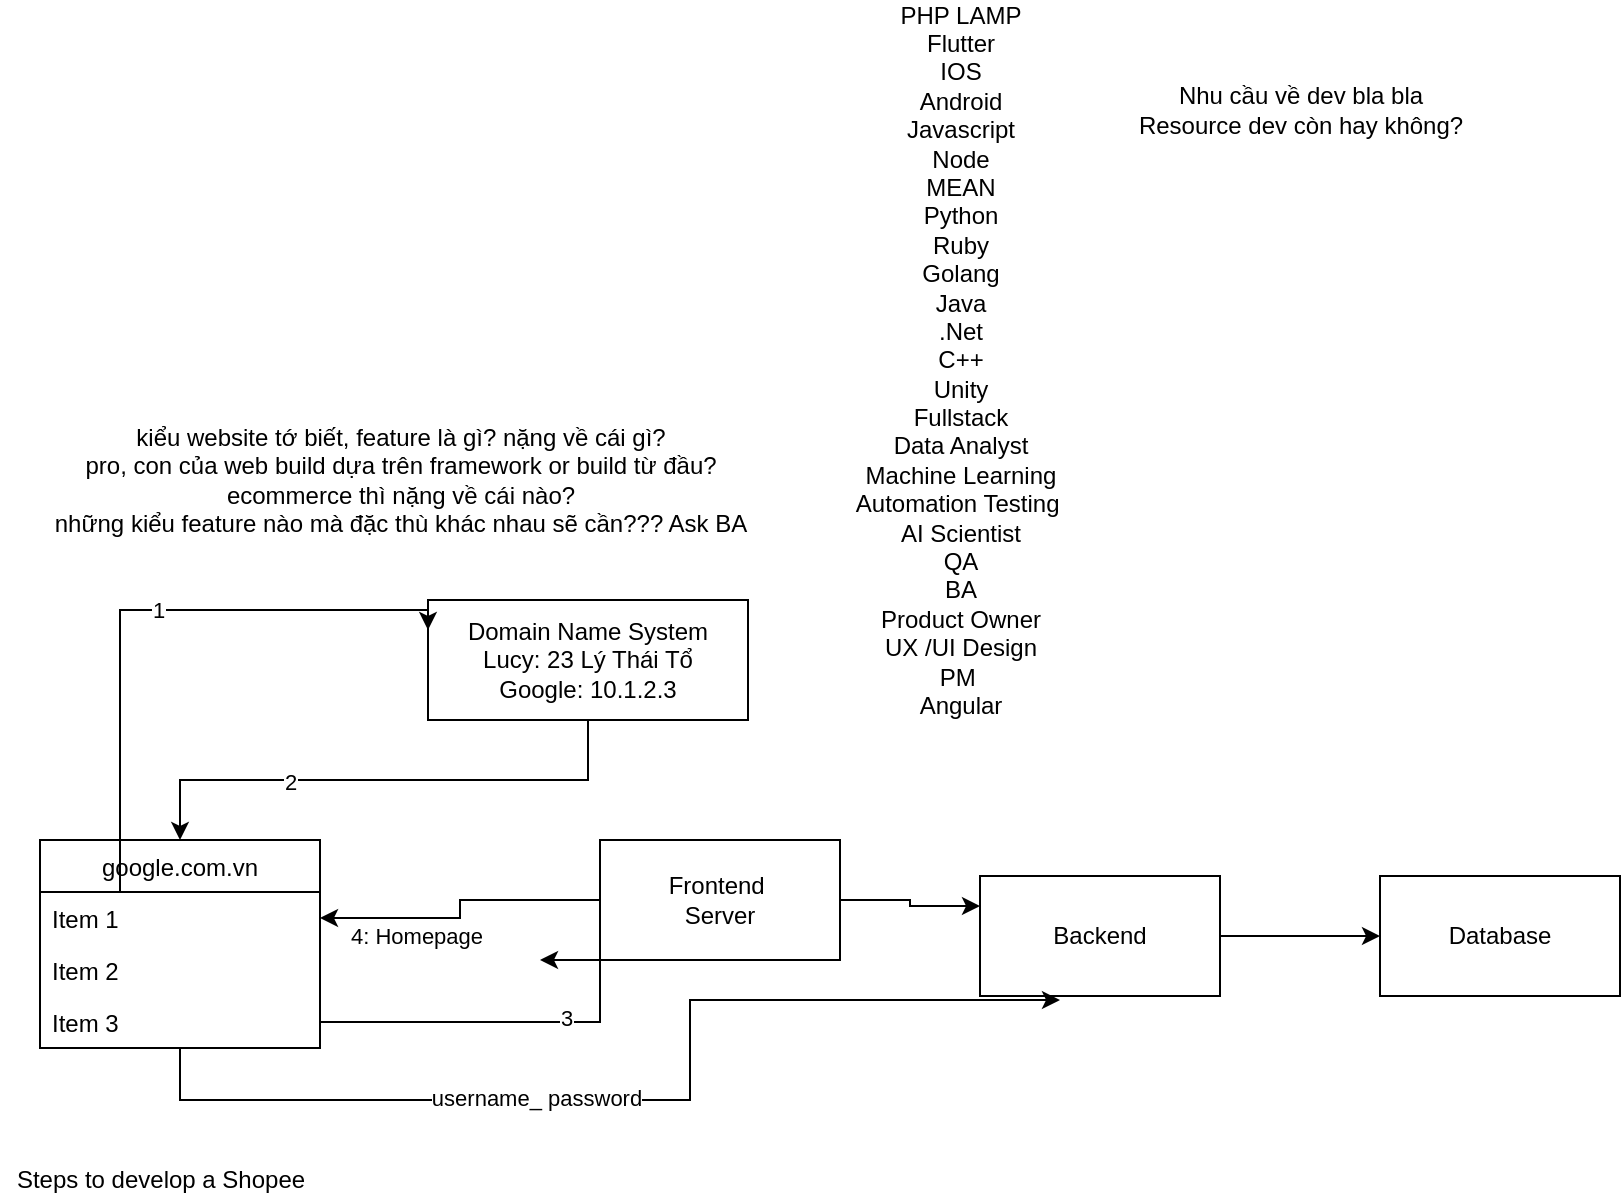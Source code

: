 <mxfile version="14.6.11" type="github">
  <diagram id="7iMw0hYmV0MJd6Qoye5y" name="Page-1">
    <mxGraphModel dx="788" dy="1681" grid="1" gridSize="10" guides="1" tooltips="1" connect="1" arrows="1" fold="1" page="1" pageScale="1" pageWidth="827" pageHeight="1169" math="0" shadow="0">
      <root>
        <mxCell id="0" />
        <mxCell id="1" parent="0" />
        <mxCell id="0C-DFv6Ld-CoctSqXfZt-2" value="google.com.vn" style="swimlane;fontStyle=0;childLayout=stackLayout;horizontal=1;startSize=26;fillColor=none;horizontalStack=0;resizeParent=1;resizeParentMax=0;resizeLast=0;collapsible=1;marginBottom=0;" vertex="1" parent="1">
          <mxGeometry x="60" y="220" width="140" height="104" as="geometry" />
        </mxCell>
        <mxCell id="0C-DFv6Ld-CoctSqXfZt-3" value="Item 1" style="text;strokeColor=none;fillColor=none;align=left;verticalAlign=top;spacingLeft=4;spacingRight=4;overflow=hidden;rotatable=0;points=[[0,0.5],[1,0.5]];portConstraint=eastwest;" vertex="1" parent="0C-DFv6Ld-CoctSqXfZt-2">
          <mxGeometry y="26" width="140" height="26" as="geometry" />
        </mxCell>
        <mxCell id="0C-DFv6Ld-CoctSqXfZt-4" value="Item 2" style="text;strokeColor=none;fillColor=none;align=left;verticalAlign=top;spacingLeft=4;spacingRight=4;overflow=hidden;rotatable=0;points=[[0,0.5],[1,0.5]];portConstraint=eastwest;" vertex="1" parent="0C-DFv6Ld-CoctSqXfZt-2">
          <mxGeometry y="52" width="140" height="26" as="geometry" />
        </mxCell>
        <mxCell id="0C-DFv6Ld-CoctSqXfZt-5" value="Item 3" style="text;strokeColor=none;fillColor=none;align=left;verticalAlign=top;spacingLeft=4;spacingRight=4;overflow=hidden;rotatable=0;points=[[0,0.5],[1,0.5]];portConstraint=eastwest;" vertex="1" parent="0C-DFv6Ld-CoctSqXfZt-2">
          <mxGeometry y="78" width="140" height="26" as="geometry" />
        </mxCell>
        <mxCell id="0C-DFv6Ld-CoctSqXfZt-18" style="edgeStyle=orthogonalEdgeStyle;rounded=0;orthogonalLoop=1;jettySize=auto;html=1;" edge="1" parent="1" source="0C-DFv6Ld-CoctSqXfZt-6" target="0C-DFv6Ld-CoctSqXfZt-3">
          <mxGeometry relative="1" as="geometry" />
        </mxCell>
        <mxCell id="0C-DFv6Ld-CoctSqXfZt-19" value="4: Homepage" style="edgeLabel;html=1;align=center;verticalAlign=middle;resizable=0;points=[];" vertex="1" connectable="0" parent="0C-DFv6Ld-CoctSqXfZt-18">
          <mxGeometry x="0.271" y="-2" relative="1" as="geometry">
            <mxPoint x="-7" y="11" as="offset" />
          </mxGeometry>
        </mxCell>
        <mxCell id="0C-DFv6Ld-CoctSqXfZt-24" style="edgeStyle=orthogonalEdgeStyle;rounded=0;orthogonalLoop=1;jettySize=auto;html=1;entryX=0;entryY=0.25;entryDx=0;entryDy=0;" edge="1" parent="1" source="0C-DFv6Ld-CoctSqXfZt-6" target="0C-DFv6Ld-CoctSqXfZt-7">
          <mxGeometry relative="1" as="geometry" />
        </mxCell>
        <mxCell id="0C-DFv6Ld-CoctSqXfZt-6" value="Frontend&amp;nbsp;&lt;br&gt;&amp;nbsp;Server&amp;nbsp;" style="rounded=0;whiteSpace=wrap;html=1;" vertex="1" parent="1">
          <mxGeometry x="340" y="220" width="120" height="60" as="geometry" />
        </mxCell>
        <mxCell id="0C-DFv6Ld-CoctSqXfZt-23" style="edgeStyle=orthogonalEdgeStyle;rounded=0;orthogonalLoop=1;jettySize=auto;html=1;entryX=0;entryY=0.5;entryDx=0;entryDy=0;" edge="1" parent="1" source="0C-DFv6Ld-CoctSqXfZt-7" target="0C-DFv6Ld-CoctSqXfZt-8">
          <mxGeometry relative="1" as="geometry" />
        </mxCell>
        <mxCell id="0C-DFv6Ld-CoctSqXfZt-7" value="Backend" style="rounded=0;whiteSpace=wrap;html=1;" vertex="1" parent="1">
          <mxGeometry x="530" y="238" width="120" height="60" as="geometry" />
        </mxCell>
        <mxCell id="0C-DFv6Ld-CoctSqXfZt-8" value="Database" style="rounded=0;whiteSpace=wrap;html=1;" vertex="1" parent="1">
          <mxGeometry x="730" y="238" width="120" height="60" as="geometry" />
        </mxCell>
        <mxCell id="0C-DFv6Ld-CoctSqXfZt-9" value="kiểu website tớ biết, feature là gì? nặng về cái gì?&lt;br&gt;pro, con của web build dựa trên framework or build từ đầu?&lt;br&gt;ecommerce thì nặng về cái nào?&lt;br&gt;những kiểu feature nào mà đặc thù khác nhau sẽ cần??? Ask BA" style="text;html=1;align=center;verticalAlign=middle;resizable=0;points=[];autosize=1;strokeColor=none;" vertex="1" parent="1">
          <mxGeometry x="60" y="10" width="360" height="60" as="geometry" />
        </mxCell>
        <mxCell id="0C-DFv6Ld-CoctSqXfZt-10" value="Steps to develop a Shopee" style="text;html=1;align=center;verticalAlign=middle;resizable=0;points=[];autosize=1;strokeColor=none;" vertex="1" parent="1">
          <mxGeometry x="40" y="380" width="160" height="20" as="geometry" />
        </mxCell>
        <mxCell id="0C-DFv6Ld-CoctSqXfZt-14" style="edgeStyle=orthogonalEdgeStyle;rounded=0;orthogonalLoop=1;jettySize=auto;html=1;exitX=0.5;exitY=1;exitDx=0;exitDy=0;" edge="1" parent="1" source="0C-DFv6Ld-CoctSqXfZt-11" target="0C-DFv6Ld-CoctSqXfZt-2">
          <mxGeometry relative="1" as="geometry" />
        </mxCell>
        <mxCell id="0C-DFv6Ld-CoctSqXfZt-15" value="2" style="edgeLabel;html=1;align=center;verticalAlign=middle;resizable=0;points=[];" vertex="1" connectable="0" parent="0C-DFv6Ld-CoctSqXfZt-14">
          <mxGeometry x="0.356" relative="1" as="geometry">
            <mxPoint y="1" as="offset" />
          </mxGeometry>
        </mxCell>
        <mxCell id="0C-DFv6Ld-CoctSqXfZt-11" value="Domain Name System&lt;br&gt;Lucy: 23 Lý Thái Tổ&lt;br&gt;Google: 10.1.2.3" style="rounded=0;whiteSpace=wrap;html=1;" vertex="1" parent="1">
          <mxGeometry x="254" y="100" width="160" height="60" as="geometry" />
        </mxCell>
        <mxCell id="0C-DFv6Ld-CoctSqXfZt-12" style="edgeStyle=orthogonalEdgeStyle;rounded=0;orthogonalLoop=1;jettySize=auto;html=1;entryX=0;entryY=0.25;entryDx=0;entryDy=0;" edge="1" parent="1" source="0C-DFv6Ld-CoctSqXfZt-3" target="0C-DFv6Ld-CoctSqXfZt-11">
          <mxGeometry relative="1" as="geometry">
            <Array as="points">
              <mxPoint x="100" y="105" />
            </Array>
          </mxGeometry>
        </mxCell>
        <mxCell id="0C-DFv6Ld-CoctSqXfZt-13" value="1" style="edgeLabel;html=1;align=center;verticalAlign=middle;resizable=0;points=[];" vertex="1" connectable="0" parent="0C-DFv6Ld-CoctSqXfZt-12">
          <mxGeometry x="0.047" relative="1" as="geometry">
            <mxPoint as="offset" />
          </mxGeometry>
        </mxCell>
        <mxCell id="0C-DFv6Ld-CoctSqXfZt-16" style="edgeStyle=orthogonalEdgeStyle;rounded=0;orthogonalLoop=1;jettySize=auto;html=1;" edge="1" parent="1" source="0C-DFv6Ld-CoctSqXfZt-5">
          <mxGeometry relative="1" as="geometry">
            <mxPoint x="310" y="280" as="targetPoint" />
            <Array as="points">
              <mxPoint x="340" y="311" />
              <mxPoint x="340" y="280" />
            </Array>
          </mxGeometry>
        </mxCell>
        <mxCell id="0C-DFv6Ld-CoctSqXfZt-17" value="3" style="edgeLabel;html=1;align=center;verticalAlign=middle;resizable=0;points=[];" vertex="1" connectable="0" parent="0C-DFv6Ld-CoctSqXfZt-16">
          <mxGeometry x="0.219" y="2" relative="1" as="geometry">
            <mxPoint as="offset" />
          </mxGeometry>
        </mxCell>
        <mxCell id="0C-DFv6Ld-CoctSqXfZt-21" style="edgeStyle=orthogonalEdgeStyle;rounded=0;orthogonalLoop=1;jettySize=auto;html=1;" edge="1" parent="1" source="0C-DFv6Ld-CoctSqXfZt-5">
          <mxGeometry relative="1" as="geometry">
            <mxPoint x="570" y="300" as="targetPoint" />
            <Array as="points">
              <mxPoint x="130" y="350" />
              <mxPoint x="385" y="350" />
              <mxPoint x="385" y="300" />
            </Array>
          </mxGeometry>
        </mxCell>
        <mxCell id="0C-DFv6Ld-CoctSqXfZt-22" value="username_ password" style="edgeLabel;html=1;align=center;verticalAlign=middle;resizable=0;points=[];" vertex="1" connectable="0" parent="0C-DFv6Ld-CoctSqXfZt-21">
          <mxGeometry x="-0.21" y="1" relative="1" as="geometry">
            <mxPoint as="offset" />
          </mxGeometry>
        </mxCell>
        <mxCell id="0C-DFv6Ld-CoctSqXfZt-25" value="PHP LAMP&lt;br&gt;Flutter&lt;br&gt;IOS&lt;br&gt;Android&lt;br&gt;Javascript&lt;br&gt;Node&lt;br&gt;MEAN&lt;br&gt;Python&lt;br&gt;Ruby&lt;br&gt;Golang&lt;br&gt;Java&lt;br&gt;.Net&lt;br&gt;C++&lt;br&gt;Unity&lt;br&gt;Fullstack&lt;br&gt;Data Analyst&lt;br&gt;Machine Learning&lt;br&gt;Automation Testing&amp;nbsp;&lt;br&gt;AI Scientist&lt;br&gt;QA&lt;br&gt;BA&lt;br&gt;Product Owner&lt;br&gt;UX /UI Design&lt;br&gt;PM&amp;nbsp;&lt;br&gt;Angular" style="text;html=1;align=center;verticalAlign=middle;resizable=0;points=[];autosize=1;strokeColor=none;" vertex="1" parent="1">
          <mxGeometry x="460" y="-200" width="120" height="360" as="geometry" />
        </mxCell>
        <mxCell id="0C-DFv6Ld-CoctSqXfZt-26" value="Nhu cầu về dev bla bla&lt;br&gt;Resource dev còn hay không?" style="text;html=1;align=center;verticalAlign=middle;resizable=0;points=[];autosize=1;strokeColor=none;" vertex="1" parent="1">
          <mxGeometry x="600" y="-160" width="180" height="30" as="geometry" />
        </mxCell>
      </root>
    </mxGraphModel>
  </diagram>
</mxfile>
